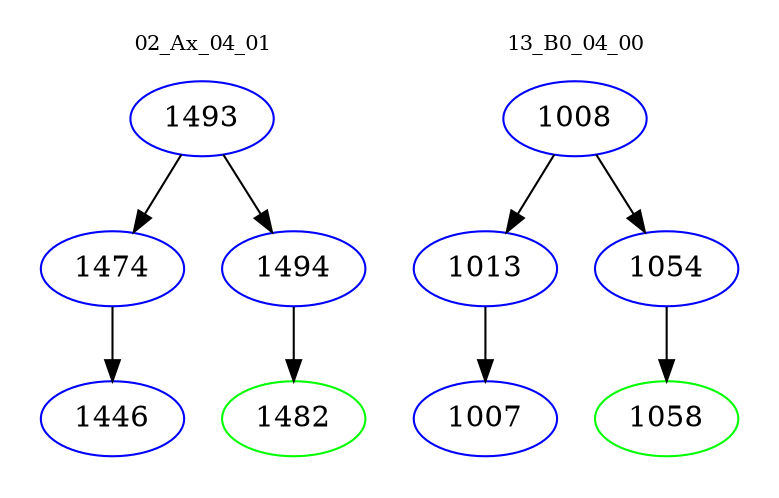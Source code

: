 digraph{
subgraph cluster_0 {
color = white
label = "02_Ax_04_01";
fontsize=10;
T0_1493 [label="1493", color="blue"]
T0_1493 -> T0_1474 [color="black"]
T0_1474 [label="1474", color="blue"]
T0_1474 -> T0_1446 [color="black"]
T0_1446 [label="1446", color="blue"]
T0_1493 -> T0_1494 [color="black"]
T0_1494 [label="1494", color="blue"]
T0_1494 -> T0_1482 [color="black"]
T0_1482 [label="1482", color="green"]
}
subgraph cluster_1 {
color = white
label = "13_B0_04_00";
fontsize=10;
T1_1008 [label="1008", color="blue"]
T1_1008 -> T1_1013 [color="black"]
T1_1013 [label="1013", color="blue"]
T1_1013 -> T1_1007 [color="black"]
T1_1007 [label="1007", color="blue"]
T1_1008 -> T1_1054 [color="black"]
T1_1054 [label="1054", color="blue"]
T1_1054 -> T1_1058 [color="black"]
T1_1058 [label="1058", color="green"]
}
}
